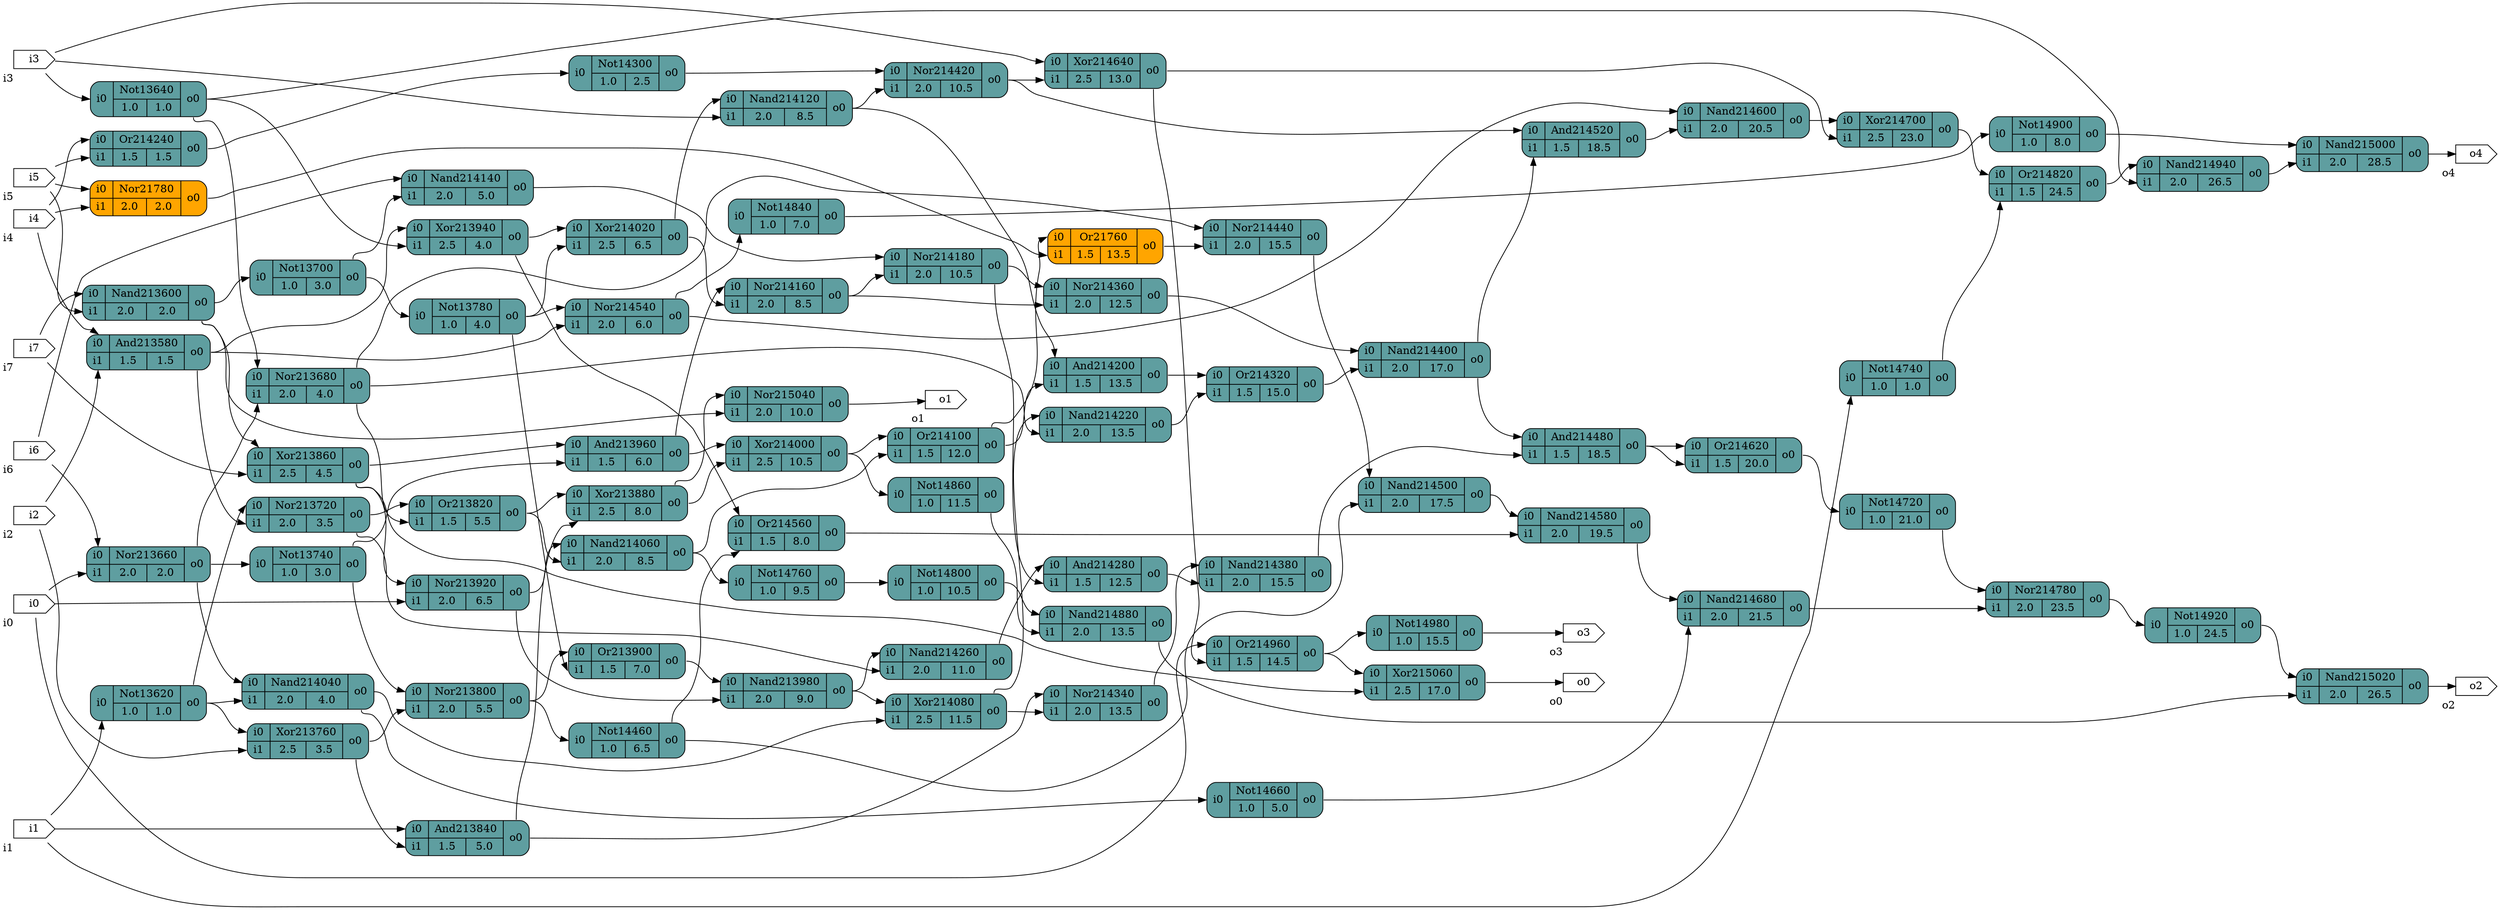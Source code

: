 digraph rand_0_altered {
		graph [rankdir = LR];
		And213580[shape=record; style="rounded,filled"; fillcolor=cadetblue; label="{{<i0>i0|<i1>i1}|{And213580|{1.5|1.5}}|{<o0>o0}}"]
		Nand213600[shape=record; style="rounded,filled"; fillcolor=cadetblue; label="{{<i0>i0|<i1>i1}|{Nand213600|{2.0|2.0}}|{<o0>o0}}"]
		Not13620[shape=record; style="rounded,filled"; fillcolor=cadetblue; label="{{<i0>i0}|{Not13620|{1.0|1.0}}|{<o0>o0}}"]
		Not13640[shape=record; style="rounded,filled"; fillcolor=cadetblue; label="{{<i0>i0}|{Not13640|{1.0|1.0}}|{<o0>o0}}"]
		Nor213660[shape=record; style="rounded,filled"; fillcolor=cadetblue; label="{{<i0>i0|<i1>i1}|{Nor213660|{2.0|2.0}}|{<o0>o0}}"]
		Nor213680[shape=record; style="rounded,filled"; fillcolor=cadetblue; label="{{<i0>i0|<i1>i1}|{Nor213680|{2.0|4.0}}|{<o0>o0}}"]
		Not13700[shape=record; style="rounded,filled"; fillcolor=cadetblue; label="{{<i0>i0}|{Not13700|{1.0|3.0}}|{<o0>o0}}"]
		Nor213720[shape=record; style="rounded,filled"; fillcolor=cadetblue; label="{{<i0>i0|<i1>i1}|{Nor213720|{2.0|3.5}}|{<o0>o0}}"]
		Not13740[shape=record; style="rounded,filled"; fillcolor=cadetblue; label="{{<i0>i0}|{Not13740|{1.0|3.0}}|{<o0>o0}}"]
		Xor213760[shape=record; style="rounded,filled"; fillcolor=cadetblue; label="{{<i0>i0|<i1>i1}|{Xor213760|{2.5|3.5}}|{<o0>o0}}"]
		Not13780[shape=record; style="rounded,filled"; fillcolor=cadetblue; label="{{<i0>i0}|{Not13780|{1.0|4.0}}|{<o0>o0}}"]
		Nor213800[shape=record; style="rounded,filled"; fillcolor=cadetblue; label="{{<i0>i0|<i1>i1}|{Nor213800|{2.0|5.5}}|{<o0>o0}}"]
		Or213820[shape=record; style="rounded,filled"; fillcolor=cadetblue; label="{{<i0>i0|<i1>i1}|{Or213820|{1.5|5.5}}|{<o0>o0}}"]
		And213840[shape=record; style="rounded,filled"; fillcolor=cadetblue; label="{{<i0>i0|<i1>i1}|{And213840|{1.5|5.0}}|{<o0>o0}}"]
		Xor213860[shape=record; style="rounded,filled"; fillcolor=cadetblue; label="{{<i0>i0|<i1>i1}|{Xor213860|{2.5|4.5}}|{<o0>o0}}"]
		Xor213880[shape=record; style="rounded,filled"; fillcolor=cadetblue; label="{{<i0>i0|<i1>i1}|{Xor213880|{2.5|8.0}}|{<o0>o0}}"]
		Or213900[shape=record; style="rounded,filled"; fillcolor=cadetblue; label="{{<i0>i0|<i1>i1}|{Or213900|{1.5|7.0}}|{<o0>o0}}"]
		Nor213920[shape=record; style="rounded,filled"; fillcolor=cadetblue; label="{{<i0>i0|<i1>i1}|{Nor213920|{2.0|6.5}}|{<o0>o0}}"]
		Xor213940[shape=record; style="rounded,filled"; fillcolor=cadetblue; label="{{<i0>i0|<i1>i1}|{Xor213940|{2.5|4.0}}|{<o0>o0}}"]
		And213960[shape=record; style="rounded,filled"; fillcolor=cadetblue; label="{{<i0>i0|<i1>i1}|{And213960|{1.5|6.0}}|{<o0>o0}}"]
		Nand213980[shape=record; style="rounded,filled"; fillcolor=cadetblue; label="{{<i0>i0|<i1>i1}|{Nand213980|{2.0|9.0}}|{<o0>o0}}"]
		Xor214000[shape=record; style="rounded,filled"; fillcolor=cadetblue; label="{{<i0>i0|<i1>i1}|{Xor214000|{2.5|10.5}}|{<o0>o0}}"]
		Xor214020[shape=record; style="rounded,filled"; fillcolor=cadetblue; label="{{<i0>i0|<i1>i1}|{Xor214020|{2.5|6.5}}|{<o0>o0}}"]
		Nand214040[shape=record; style="rounded,filled"; fillcolor=cadetblue; label="{{<i0>i0|<i1>i1}|{Nand214040|{2.0|4.0}}|{<o0>o0}}"]
		Nand214060[shape=record; style="rounded,filled"; fillcolor=cadetblue; label="{{<i0>i0|<i1>i1}|{Nand214060|{2.0|8.5}}|{<o0>o0}}"]
		Xor214080[shape=record; style="rounded,filled"; fillcolor=cadetblue; label="{{<i0>i0|<i1>i1}|{Xor214080|{2.5|11.5}}|{<o0>o0}}"]
		Or214100[shape=record; style="rounded,filled"; fillcolor=cadetblue; label="{{<i0>i0|<i1>i1}|{Or214100|{1.5|12.0}}|{<o0>o0}}"]
		Nand214120[shape=record; style="rounded,filled"; fillcolor=cadetblue; label="{{<i0>i0|<i1>i1}|{Nand214120|{2.0|8.5}}|{<o0>o0}}"]
		Nand214140[shape=record; style="rounded,filled"; fillcolor=cadetblue; label="{{<i0>i0|<i1>i1}|{Nand214140|{2.0|5.0}}|{<o0>o0}}"]
		Nor214160[shape=record; style="rounded,filled"; fillcolor=cadetblue; label="{{<i0>i0|<i1>i1}|{Nor214160|{2.0|8.5}}|{<o0>o0}}"]
		Nor214180[shape=record; style="rounded,filled"; fillcolor=cadetblue; label="{{<i0>i0|<i1>i1}|{Nor214180|{2.0|10.5}}|{<o0>o0}}"]
		And214200[shape=record; style="rounded,filled"; fillcolor=cadetblue; label="{{<i0>i0|<i1>i1}|{And214200|{1.5|13.5}}|{<o0>o0}}"]
		Nand214220[shape=record; style="rounded,filled"; fillcolor=cadetblue; label="{{<i0>i0|<i1>i1}|{Nand214220|{2.0|13.5}}|{<o0>o0}}"]
		Or214240[shape=record; style="rounded,filled"; fillcolor=cadetblue; label="{{<i0>i0|<i1>i1}|{Or214240|{1.5|1.5}}|{<o0>o0}}"]
		Nand214260[shape=record; style="rounded,filled"; fillcolor=cadetblue; label="{{<i0>i0|<i1>i1}|{Nand214260|{2.0|11.0}}|{<o0>o0}}"]
		And214280[shape=record; style="rounded,filled"; fillcolor=cadetblue; label="{{<i0>i0|<i1>i1}|{And214280|{1.5|12.5}}|{<o0>o0}}"]
		Not14300[shape=record; style="rounded,filled"; fillcolor=cadetblue; label="{{<i0>i0}|{Not14300|{1.0|2.5}}|{<o0>o0}}"]
		Or214320[shape=record; style="rounded,filled"; fillcolor=cadetblue; label="{{<i0>i0|<i1>i1}|{Or214320|{1.5|15.0}}|{<o0>o0}}"]
		Nor214340[shape=record; style="rounded,filled"; fillcolor=cadetblue; label="{{<i0>i0|<i1>i1}|{Nor214340|{2.0|13.5}}|{<o0>o0}}"]
		Nor214360[shape=record; style="rounded,filled"; fillcolor=cadetblue; label="{{<i0>i0|<i1>i1}|{Nor214360|{2.0|12.5}}|{<o0>o0}}"]
		Nand214380[shape=record; style="rounded,filled"; fillcolor=cadetblue; label="{{<i0>i0|<i1>i1}|{Nand214380|{2.0|15.5}}|{<o0>o0}}"]
		Nand214400[shape=record; style="rounded,filled"; fillcolor=cadetblue; label="{{<i0>i0|<i1>i1}|{Nand214400|{2.0|17.0}}|{<o0>o0}}"]
		Nor214420[shape=record; style="rounded,filled"; fillcolor=cadetblue; label="{{<i0>i0|<i1>i1}|{Nor214420|{2.0|10.5}}|{<o0>o0}}"]
		Nor214440[shape=record; style="rounded,filled"; fillcolor=cadetblue; label="{{<i0>i0|<i1>i1}|{Nor214440|{2.0|15.5}}|{<o0>o0}}"]
		Not14460[shape=record; style="rounded,filled"; fillcolor=cadetblue; label="{{<i0>i0}|{Not14460|{1.0|6.5}}|{<o0>o0}}"]
		And214480[shape=record; style="rounded,filled"; fillcolor=cadetblue; label="{{<i0>i0|<i1>i1}|{And214480|{1.5|18.5}}|{<o0>o0}}"]
		Nand214500[shape=record; style="rounded,filled"; fillcolor=cadetblue; label="{{<i0>i0|<i1>i1}|{Nand214500|{2.0|17.5}}|{<o0>o0}}"]
		And214520[shape=record; style="rounded,filled"; fillcolor=cadetblue; label="{{<i0>i0|<i1>i1}|{And214520|{1.5|18.5}}|{<o0>o0}}"]
		Nor214540[shape=record; style="rounded,filled"; fillcolor=cadetblue; label="{{<i0>i0|<i1>i1}|{Nor214540|{2.0|6.0}}|{<o0>o0}}"]
		Or214560[shape=record; style="rounded,filled"; fillcolor=cadetblue; label="{{<i0>i0|<i1>i1}|{Or214560|{1.5|8.0}}|{<o0>o0}}"]
		Nand214580[shape=record; style="rounded,filled"; fillcolor=cadetblue; label="{{<i0>i0|<i1>i1}|{Nand214580|{2.0|19.5}}|{<o0>o0}}"]
		Nand214600[shape=record; style="rounded,filled"; fillcolor=cadetblue; label="{{<i0>i0|<i1>i1}|{Nand214600|{2.0|20.5}}|{<o0>o0}}"]
		Or214620[shape=record; style="rounded,filled"; fillcolor=cadetblue; label="{{<i0>i0|<i1>i1}|{Or214620|{1.5|20.0}}|{<o0>o0}}"]
		Xor214640[shape=record; style="rounded,filled"; fillcolor=cadetblue; label="{{<i0>i0|<i1>i1}|{Xor214640|{2.5|13.0}}|{<o0>o0}}"]
		Not14660[shape=record; style="rounded,filled"; fillcolor=cadetblue; label="{{<i0>i0}|{Not14660|{1.0|5.0}}|{<o0>o0}}"]
		Nand214680[shape=record; style="rounded,filled"; fillcolor=cadetblue; label="{{<i0>i0|<i1>i1}|{Nand214680|{2.0|21.5}}|{<o0>o0}}"]
		Xor214700[shape=record; style="rounded,filled"; fillcolor=cadetblue; label="{{<i0>i0|<i1>i1}|{Xor214700|{2.5|23.0}}|{<o0>o0}}"]
		Not14720[shape=record; style="rounded,filled"; fillcolor=cadetblue; label="{{<i0>i0}|{Not14720|{1.0|21.0}}|{<o0>o0}}"]
		Not14740[shape=record; style="rounded,filled"; fillcolor=cadetblue; label="{{<i0>i0}|{Not14740|{1.0|1.0}}|{<o0>o0}}"]
		Not14760[shape=record; style="rounded,filled"; fillcolor=cadetblue; label="{{<i0>i0}|{Not14760|{1.0|9.5}}|{<o0>o0}}"]
		Nor214780[shape=record; style="rounded,filled"; fillcolor=cadetblue; label="{{<i0>i0|<i1>i1}|{Nor214780|{2.0|23.5}}|{<o0>o0}}"]
		Not14800[shape=record; style="rounded,filled"; fillcolor=cadetblue; label="{{<i0>i0}|{Not14800|{1.0|10.5}}|{<o0>o0}}"]
		Or214820[shape=record; style="rounded,filled"; fillcolor=cadetblue; label="{{<i0>i0|<i1>i1}|{Or214820|{1.5|24.5}}|{<o0>o0}}"]
		Not14840[shape=record; style="rounded,filled"; fillcolor=cadetblue; label="{{<i0>i0}|{Not14840|{1.0|7.0}}|{<o0>o0}}"]
		Not14860[shape=record; style="rounded,filled"; fillcolor=cadetblue; label="{{<i0>i0}|{Not14860|{1.0|11.5}}|{<o0>o0}}"]
		Nand214880[shape=record; style="rounded,filled"; fillcolor=cadetblue; label="{{<i0>i0|<i1>i1}|{Nand214880|{2.0|13.5}}|{<o0>o0}}"]
		Not14900[shape=record; style="rounded,filled"; fillcolor=cadetblue; label="{{<i0>i0}|{Not14900|{1.0|8.0}}|{<o0>o0}}"]
		Not14920[shape=record; style="rounded,filled"; fillcolor=cadetblue; label="{{<i0>i0}|{Not14920|{1.0|24.5}}|{<o0>o0}}"]
		Nand214940[shape=record; style="rounded,filled"; fillcolor=cadetblue; label="{{<i0>i0|<i1>i1}|{Nand214940|{2.0|26.5}}|{<o0>o0}}"]
		Or214960[shape=record; style="rounded,filled"; fillcolor=cadetblue; label="{{<i0>i0|<i1>i1}|{Or214960|{1.5|14.5}}|{<o0>o0}}"]
		Not14980[shape=record; style="rounded,filled"; fillcolor=cadetblue; label="{{<i0>i0}|{Not14980|{1.0|15.5}}|{<o0>o0}}"]
		Nand215000[shape=record; style="rounded,filled"; fillcolor=cadetblue; label="{{<i0>i0|<i1>i1}|{Nand215000|{2.0|28.5}}|{<o0>o0}}"]
		Nand215020[shape=record; style="rounded,filled"; fillcolor=cadetblue; label="{{<i0>i0|<i1>i1}|{Nand215020|{2.0|26.5}}|{<o0>o0}}"]
		Nor215040[shape=record; style="rounded,filled"; fillcolor=cadetblue; label="{{<i0>i0|<i1>i1}|{Nor215040|{2.0|10.0}}|{<o0>o0}}"]
		Xor215060[shape=record; style="rounded,filled"; fillcolor=cadetblue; label="{{<i0>i0|<i1>i1}|{Xor215060|{2.5|17.0}}|{<o0>o0}}"]
		Or21760[shape=record; style="rounded,filled"; fillcolor=orange1; label="{{<i0>i0|<i1>i1}|{Or21760|{1.5|13.5}}|{<o0>o0}}"]
		Nor21780[shape=record; style="rounded,filled"; fillcolor=orange1; label="{{<i0>i0|<i1>i1}|{Nor21780|{2.0|2.0}}|{<o0>o0}}"]
		i0[shape=cds,xlabel="i0"]
		i1[shape=cds,xlabel="i1"]
		i2[shape=cds,xlabel="i2"]
		i3[shape=cds,xlabel="i3"]
		i4[shape=cds,xlabel="i4"]
		i5[shape=cds,xlabel="i5"]
		i6[shape=cds,xlabel="i6"]
		i7[shape=cds,xlabel="i7"]
		o0[shape=cds,xlabel="o0"]
		o1[shape=cds,xlabel="o1"]
		o2[shape=cds,xlabel="o2"]
		o3[shape=cds,xlabel="o3"]
		o4[shape=cds,xlabel="o4"]
		i0 -> Nor213660:i1;
		i0 -> Nor213920:i1;
		i0 -> Or214960:i0;
		i1 -> Not13620:i0;
		i1 -> And213840:i0;
		i1 -> Not14740:i0;
		i2 -> And213580:i1;
		i2 -> Xor213760:i1;
		i3 -> Not13640:i0;
		i3 -> Nand214120:i1;
		i3 -> Xor214640:i0;
		i4 -> And213580:i0;
		i4 -> Or214240:i0;
		i4 -> Nor21780:i1;
		i5 -> Nand213600:i1;
		i5 -> Or214240:i1;
		i5 -> Nor21780:i0;
		i6 -> Nor213660:i0;
		i6 -> Nand214140:i0;
		i7 -> Nand213600:i0;
		i7 -> Xor213860:i1;
		And213580:o0 -> Nor213720:i1;
		And213580:o0 -> Xor213940:i0;
		And213580:o0 -> Nor214540:i1;
		Nand213600:o0 -> Not13700:i0;
		Nand213600:o0 -> Xor213860:i0;
		Nand213600:o0 -> Nor215040:i1;
		Not13620:o0 -> Nor213720:i0;
		Not13620:o0 -> Xor213760:i0;
		Not13620:o0 -> Nand214040:i1;
		Not13640:o0 -> Nor213680:i0;
		Not13640:o0 -> Xor213940:i1;
		Not13640:o0 -> Nand214940:i1;
		Nor213660:o0 -> Nor213680:i1;
		Nor213660:o0 -> Not13740:i0;
		Nor213660:o0 -> Nand214040:i0;
		Nor213680:o0 -> Or213820:i1;
		Nor213680:o0 -> Nand214220:i1;
		Nor213680:o0 -> Nor214440:i0;
		Not13700:o0 -> Not13780:i0;
		Not13700:o0 -> Nand214140:i1;
		Nor213720:o0 -> Or213820:i0;
		Nor213720:o0 -> Nand214260:i1;
		Not13740:o0 -> Nor213800:i0;
		Not13740:o0 -> And213960:i1;
		Xor213760:o0 -> Nor213800:i1;
		Xor213760:o0 -> And213840:i1;
		Not13780:o0 -> Or213900:i1;
		Not13780:o0 -> Xor214020:i1;
		Not13780:o0 -> Nor214540:i0;
		Nor213800:o0 -> Or213900:i0;
		Nor213800:o0 -> Not14460:i0;
		Or213820:o0 -> Xor213880:i0;
		Or213820:o0 -> Nand214060:i1;
		And213840:o0 -> Xor213880:i1;
		And213840:o0 -> Nor214340:i0;
		Xor213860:o0 -> Nor213920:i0;
		Xor213860:o0 -> And213960:i0;
		Xor213860:o0 -> Xor215060:i1;
		Xor213880:o0 -> Xor214000:i1;
		Xor213880:o0 -> Nor215040:i0;
		Or213900:o0 -> Nand213980:i0;
		Nor213920:o0 -> Nand213980:i1;
		Nor213920:o0 -> Nand214060:i0;
		Xor213940:o0 -> Xor214020:i0;
		Xor213940:o0 -> Or214560:i0;
		And213960:o0 -> Xor214000:i0;
		And213960:o0 -> Nor214160:i0;
		Nand213980:o0 -> Xor214080:i0;
		Nand213980:o0 -> Nand214260:i0;
		Xor214000:o0 -> Or214100:i0;
		Xor214000:o0 -> Not14860:i0;
		Xor214020:o0 -> Nand214120:i0;
		Xor214020:o0 -> Nor214160:i1;
		Nand214040:o0 -> Xor214080:i1;
		Nand214040:o0 -> Not14660:i0;
		Nand214060:o0 -> Or214100:i1;
		Nand214060:o0 -> Not14760:i0;
		Xor214080:o0 -> Nand214220:i0;
		Xor214080:o0 -> Nor214340:i1;
		Or214100:o0 -> And214200:i1;
		Or214100:o0 -> Or21760:i0;
		Nand214120:o0 -> And214200:i0;
		Nand214120:o0 -> Nor214420:i1;
		Nand214140:o0 -> Nor214180:i0;
		Nor214160:o0 -> Nor214180:i1;
		Nor214160:o0 -> Nor214360:i1;
		Nor214180:o0 -> And214280:i1;
		Nor214180:o0 -> Nor214360:i0;
		And214200:o0 -> Or214320:i0;
		Nand214220:o0 -> Or214320:i1;
		Or214240:o0 -> Not14300:i0;
		Nand214260:o0 -> And214280:i0;
		And214280:o0 -> Nand214380:i1;
		Not14300:o0 -> Nor214420:i0;
		Or214320:o0 -> Nand214400:i1;
		Nor214340:o0 -> Nand214380:i0;
		Nor214360:o0 -> Nand214400:i0;
		Nand214380:o0 -> And214480:i1;
		Nand214400:o0 -> And214480:i0;
		Nand214400:o0 -> And214520:i1;
		Nor214420:o0 -> And214520:i0;
		Nor214420:o0 -> Xor214640:i1;
		Nor214440:o0 -> Nand214500:i0;
		Not14460:o0 -> Nand214500:i1;
		Not14460:o0 -> Or214560:i1;
		And214480:o0 -> Or214620:i0;
		And214480:o0 -> Or214620:i1;
		Nand214500:o0 -> Nand214580:i0;
		And214520:o0 -> Nand214600:i1;
		Nor214540:o0 -> Nand214600:i0;
		Nor214540:o0 -> Not14840:i0;
		Or214560:o0 -> Nand214580:i1;
		Nand214580:o0 -> Nand214680:i0;
		Nand214600:o0 -> Xor214700:i0;
		Or214620:o0 -> Not14720:i0;
		Xor214640:o0 -> Xor214700:i1;
		Xor214640:o0 -> Or214960:i1;
		Not14660:o0 -> Nand214680:i1;
		Nand214680:o0 -> Nor214780:i1;
		Xor214700:o0 -> Or214820:i0;
		Not14720:o0 -> Nor214780:i0;
		Not14740:o0 -> Or214820:i1;
		Not14760:o0 -> Not14800:i0;
		Nor214780:o0 -> Not14920:i0;
		Not14800:o0 -> Nand214880:i0;
		Or214820:o0 -> Nand214940:i0;
		Not14840:o0 -> Not14900:i0;
		Not14860:o0 -> Nand214880:i1;
		Nand214880:o0 -> Nand215020:i1;
		Not14900:o0 -> Nand215000:i0;
		Not14920:o0 -> Nand215020:i0;
		Nand214940:o0 -> Nand215000:i1;
		Or214960:o0 -> Not14980:i0;
		Or214960:o0 -> Xor215060:i0;
		Not14980:o0 -> o3;
		Nand215000:o0 -> o4;
		Nand215020:o0 -> o2;
		Nor215040:o0 -> o1;
		Xor215060:o0 -> o0;
		Or21760:o0 -> Nor214440:i1;
		Nor21780:o0 -> Or21760:i1;
}
